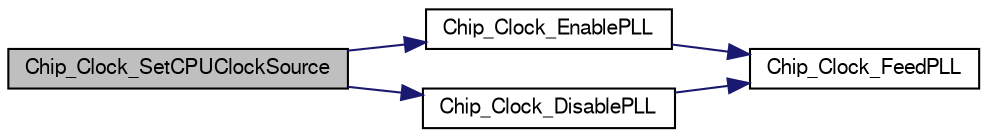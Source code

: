 digraph "Chip_Clock_SetCPUClockSource"
{
  edge [fontname="FreeSans",fontsize="10",labelfontname="FreeSans",labelfontsize="10"];
  node [fontname="FreeSans",fontsize="10",shape=record];
  rankdir="LR";
  Node1 [label="Chip_Clock_SetCPUClockSource",height=0.2,width=0.4,color="black", fillcolor="grey75", style="filled", fontcolor="black"];
  Node1 -> Node2 [color="midnightblue",fontsize="10",style="solid"];
  Node2 [label="Chip_Clock_EnablePLL",height=0.2,width=0.4,color="black", fillcolor="white", style="filled",URL="$group__CLOCK__17XX__40XX.html#ga2f3b19dee294433937973fb4fedfe3f6",tooltip="Enables or connects a PLL. "];
  Node2 -> Node3 [color="midnightblue",fontsize="10",style="solid"];
  Node3 [label="Chip_Clock_FeedPLL",height=0.2,width=0.4,color="black", fillcolor="white", style="filled",URL="$group__CLOCK__17XX__40XX.html#ga4d4cc965838cf2c5cddafd07aa66a790",tooltip="Feeds a PLL. "];
  Node1 -> Node4 [color="midnightblue",fontsize="10",style="solid"];
  Node4 [label="Chip_Clock_DisablePLL",height=0.2,width=0.4,color="black", fillcolor="white", style="filled",URL="$group__CLOCK__17XX__40XX.html#ga3b9589b6a14d39653503be3693990f8f",tooltip="Disables or disconnects a PLL. "];
  Node4 -> Node3 [color="midnightblue",fontsize="10",style="solid"];
}
